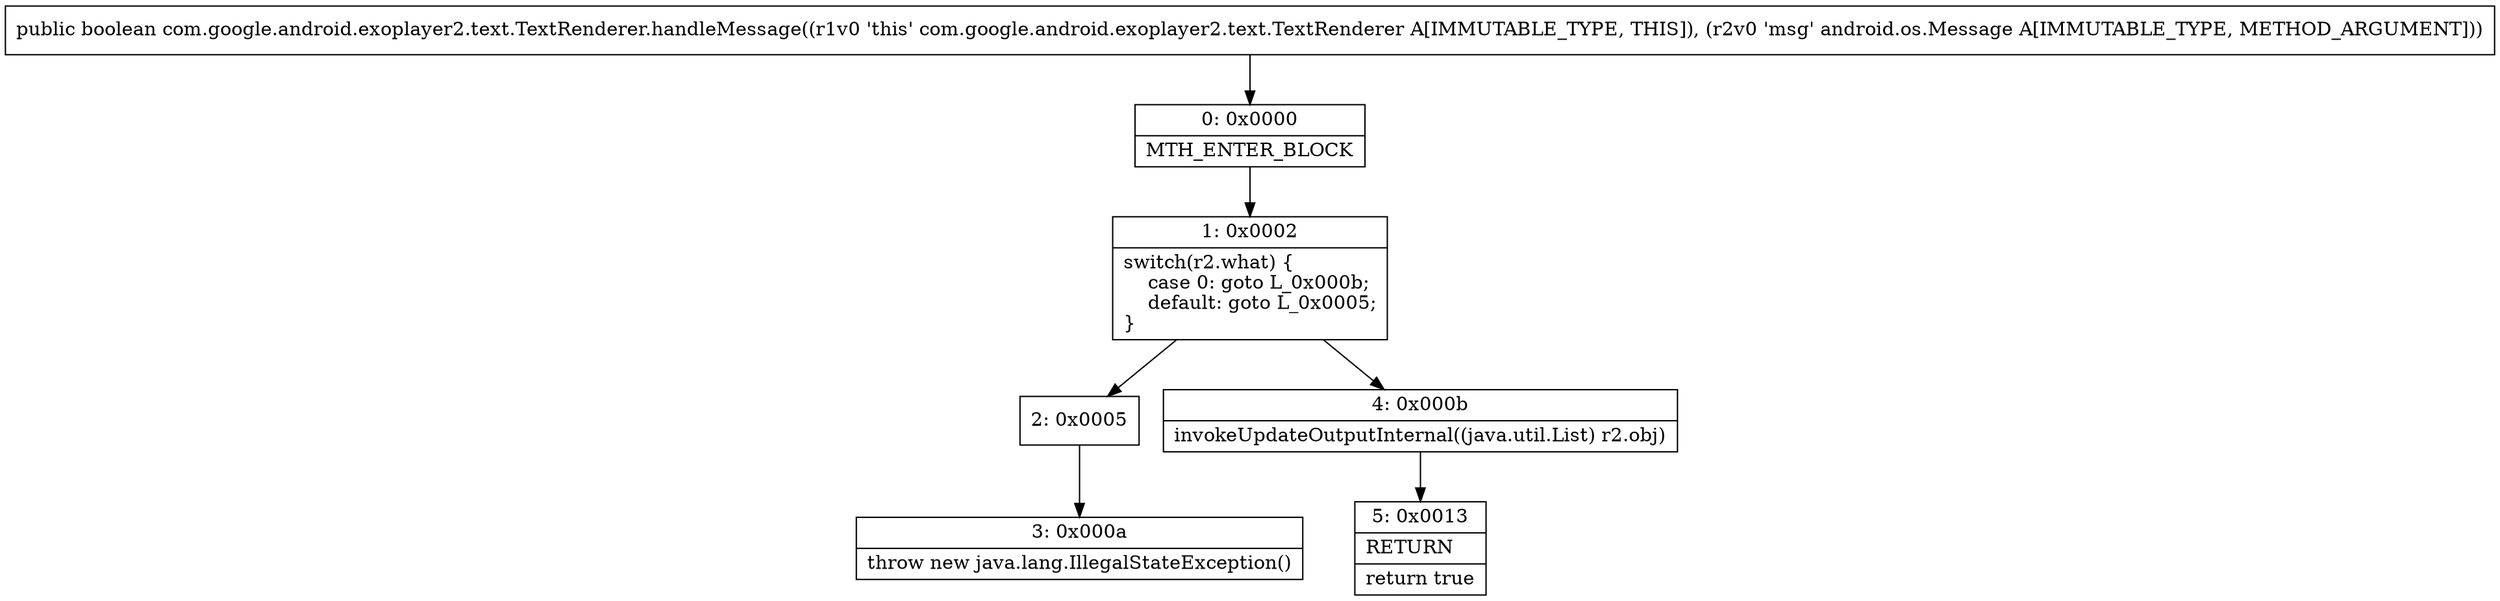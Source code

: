 digraph "CFG forcom.google.android.exoplayer2.text.TextRenderer.handleMessage(Landroid\/os\/Message;)Z" {
Node_0 [shape=record,label="{0\:\ 0x0000|MTH_ENTER_BLOCK\l}"];
Node_1 [shape=record,label="{1\:\ 0x0002|switch(r2.what) \{\l    case 0: goto L_0x000b;\l    default: goto L_0x0005;\l\}\l}"];
Node_2 [shape=record,label="{2\:\ 0x0005}"];
Node_3 [shape=record,label="{3\:\ 0x000a|throw new java.lang.IllegalStateException()\l}"];
Node_4 [shape=record,label="{4\:\ 0x000b|invokeUpdateOutputInternal((java.util.List) r2.obj)\l}"];
Node_5 [shape=record,label="{5\:\ 0x0013|RETURN\l|return true\l}"];
MethodNode[shape=record,label="{public boolean com.google.android.exoplayer2.text.TextRenderer.handleMessage((r1v0 'this' com.google.android.exoplayer2.text.TextRenderer A[IMMUTABLE_TYPE, THIS]), (r2v0 'msg' android.os.Message A[IMMUTABLE_TYPE, METHOD_ARGUMENT])) }"];
MethodNode -> Node_0;
Node_0 -> Node_1;
Node_1 -> Node_2;
Node_1 -> Node_4;
Node_2 -> Node_3;
Node_4 -> Node_5;
}

